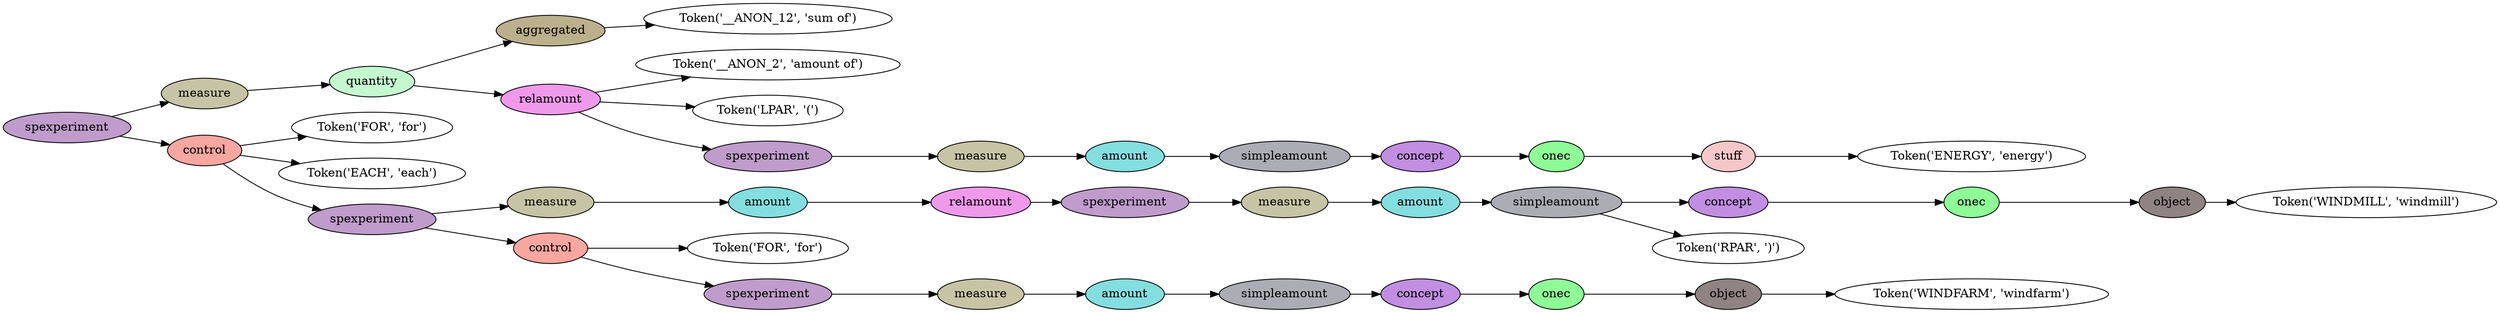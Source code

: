 digraph G {
rankdir=LR;
0 [label="Token('__ANON_12', 'sum of')"];
1 [fillcolor="#bcaf8c", label=aggregated, style=filled];
1 -> 0;
2 [label="Token('__ANON_2', 'amount of')"];
3 [label="Token('LPAR', '(')"];
4 [label="Token('ENERGY', 'energy')"];
5 [fillcolor="#f6c7c9", label=stuff, style=filled];
5 -> 4;
6 [fillcolor="#8efc96", label=onec, style=filled];
6 -> 5;
7 [fillcolor="#c18ee2", label=concept, style=filled];
7 -> 6;
8 [fillcolor="#acacb5", label=simpleamount, style=filled];
8 -> 7;
9 [fillcolor="#83dee0", label=amount, style=filled];
9 -> 8;
10 [fillcolor="#c7c4a5", label=measure, style=filled];
10 -> 9;
11 [fillcolor="#bf9ccb", label=spexperiment, style=filled];
11 -> 10;
12 [fillcolor="#ef99eb", label=relamount, style=filled];
12 -> 2;
12 -> 3;
12 -> 11;
13 [fillcolor="#c4f8ce", label=quantity, style=filled];
13 -> 1;
13 -> 12;
14 [fillcolor="#c7c4a5", label=measure, style=filled];
14 -> 13;
15 [label="Token('FOR', 'for')"];
16 [label="Token('EACH', 'each')"];
17 [label="Token('WINDMILL', 'windmill')"];
18 [fillcolor="#8f8383", label=object, style=filled];
18 -> 17;
19 [fillcolor="#8efc96", label=onec, style=filled];
19 -> 18;
20 [fillcolor="#c18ee2", label=concept, style=filled];
20 -> 19;
21 [label="Token('RPAR', ')')"];
22 [fillcolor="#acacb5", label=simpleamount, style=filled];
22 -> 20;
22 -> 21;
23 [fillcolor="#83dee0", label=amount, style=filled];
23 -> 22;
24 [fillcolor="#c7c4a5", label=measure, style=filled];
24 -> 23;
25 [fillcolor="#bf9ccb", label=spexperiment, style=filled];
25 -> 24;
26 [fillcolor="#ef99eb", label=relamount, style=filled];
26 -> 25;
27 [fillcolor="#83dee0", label=amount, style=filled];
27 -> 26;
28 [fillcolor="#c7c4a5", label=measure, style=filled];
28 -> 27;
29 [label="Token('FOR', 'for')"];
30 [label="Token('WINDFARM', 'windfarm')"];
31 [fillcolor="#8f8383", label=object, style=filled];
31 -> 30;
32 [fillcolor="#8efc96", label=onec, style=filled];
32 -> 31;
33 [fillcolor="#c18ee2", label=concept, style=filled];
33 -> 32;
34 [fillcolor="#acacb5", label=simpleamount, style=filled];
34 -> 33;
35 [fillcolor="#83dee0", label=amount, style=filled];
35 -> 34;
36 [fillcolor="#c7c4a5", label=measure, style=filled];
36 -> 35;
37 [fillcolor="#bf9ccb", label=spexperiment, style=filled];
37 -> 36;
38 [fillcolor="#f8a6a0", label=control, style=filled];
38 -> 29;
38 -> 37;
39 [fillcolor="#bf9ccb", label=spexperiment, style=filled];
39 -> 28;
39 -> 38;
40 [fillcolor="#f8a6a0", label=control, style=filled];
40 -> 15;
40 -> 16;
40 -> 39;
41 [fillcolor="#bf9ccb", label=spexperiment, style=filled];
41 -> 14;
41 -> 40;
}

